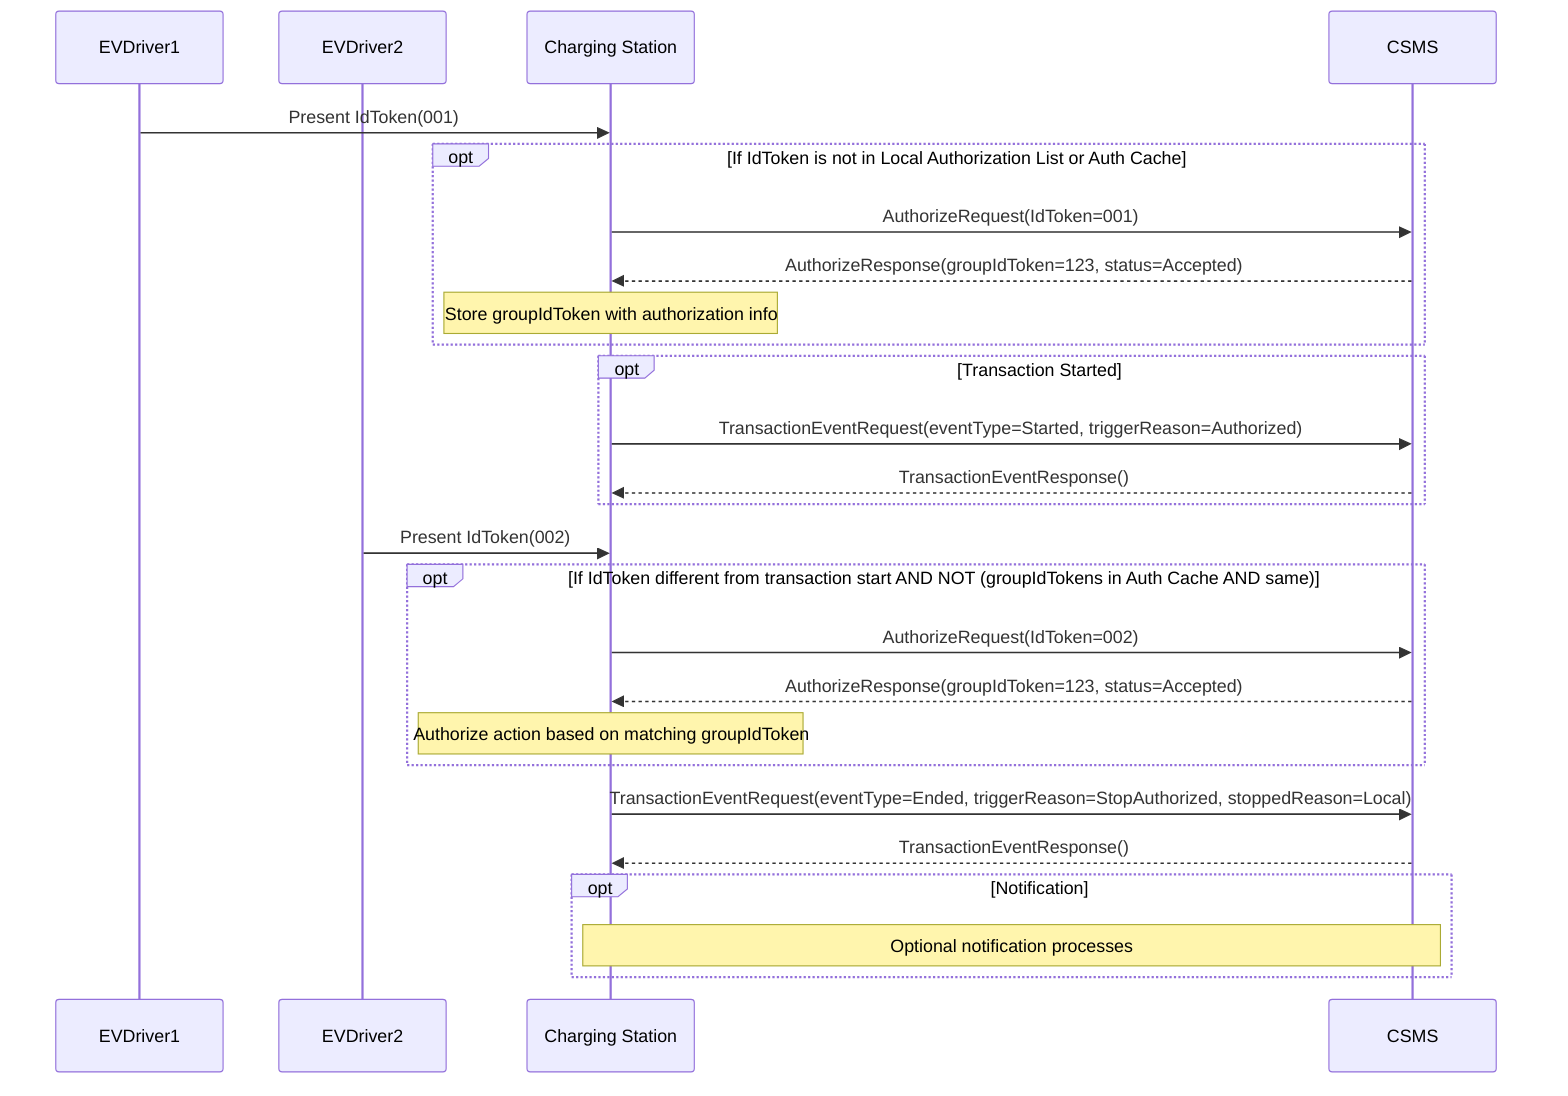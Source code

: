 sequenceDiagram
    participant EVDriver1
    participant EVDriver2
    participant CS as Charging Station
    participant CSMS
    
    EVDriver1->>CS: Present IdToken(001)
    
    opt If IdToken is not in Local Authorization List or Auth Cache
        CS->>CSMS: AuthorizeRequest(IdToken=001)
        CSMS-->>CS: AuthorizeResponse(groupIdToken=123, status=Accepted)
        
        Note over CS: Store groupIdToken with authorization info
    end
    
    opt Transaction Started
        CS->>CSMS: TransactionEventRequest(eventType=Started, triggerReason=Authorized)
        CSMS-->>CS: TransactionEventResponse()
    end
    
    EVDriver2->>CS: Present IdToken(002)
    
    opt If IdToken different from transaction start AND NOT (groupIdTokens in Auth Cache AND same)
        CS->>CSMS: AuthorizeRequest(IdToken=002)
        CSMS-->>CS: AuthorizeResponse(groupIdToken=123, status=Accepted)
        
        Note over CS: Authorize action based on matching groupIdToken
    end
    
    CS->>CSMS: TransactionEventRequest(eventType=Ended, triggerReason=StopAuthorized, stoppedReason=Local)
    CSMS-->>CS: TransactionEventResponse()

    opt Notification
        Note over CS,CSMS: Optional notification processes
    end